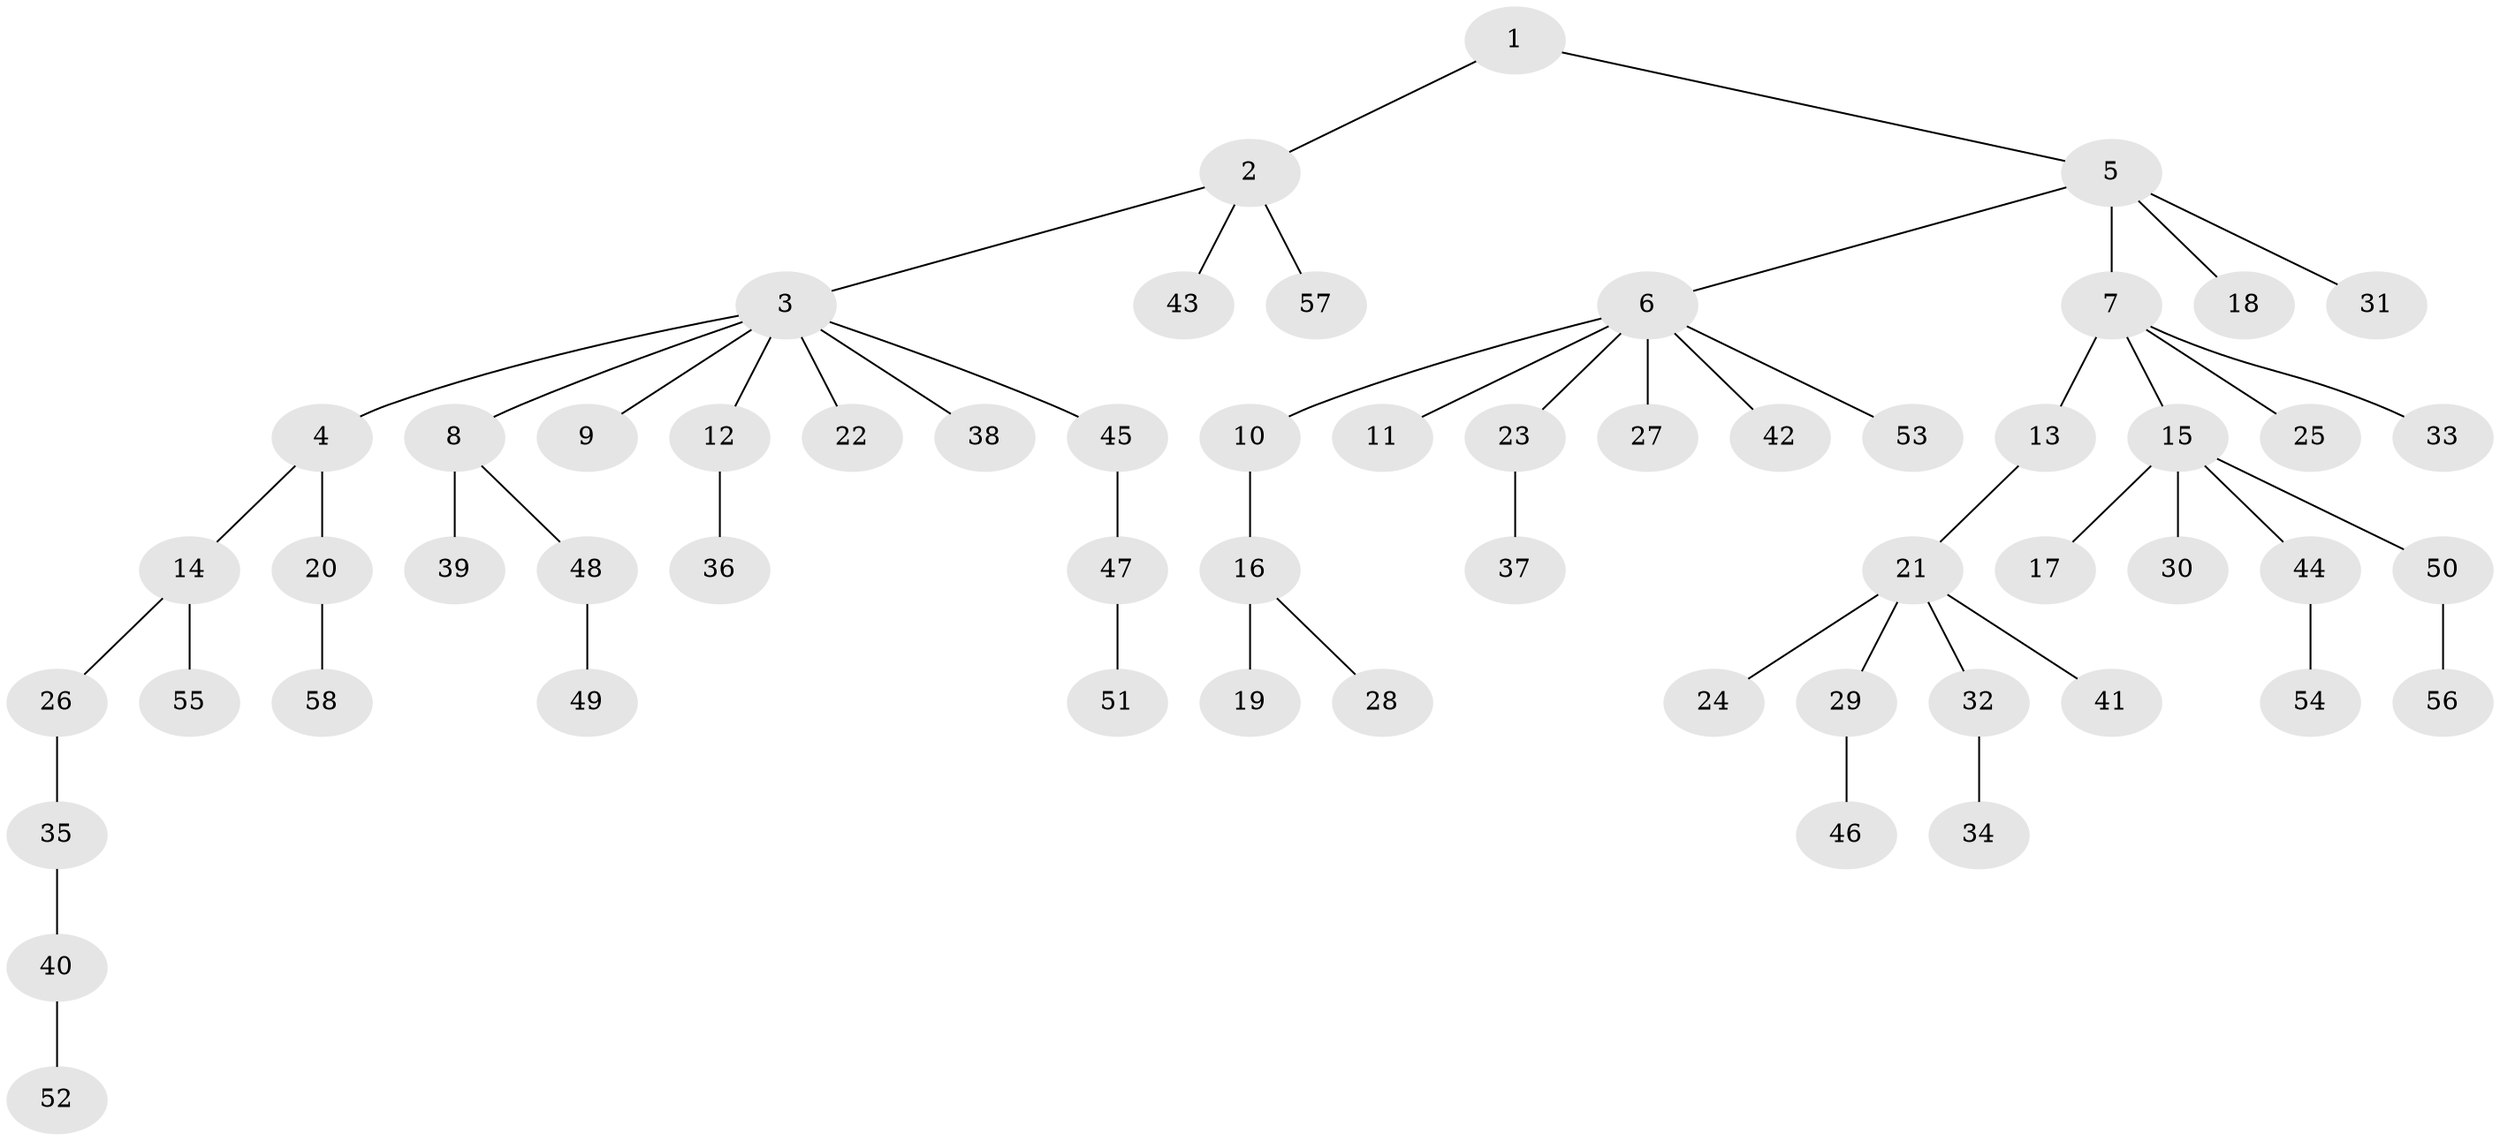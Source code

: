 // Generated by graph-tools (version 1.1) at 2025/26/03/09/25 03:26:27]
// undirected, 58 vertices, 57 edges
graph export_dot {
graph [start="1"]
  node [color=gray90,style=filled];
  1;
  2;
  3;
  4;
  5;
  6;
  7;
  8;
  9;
  10;
  11;
  12;
  13;
  14;
  15;
  16;
  17;
  18;
  19;
  20;
  21;
  22;
  23;
  24;
  25;
  26;
  27;
  28;
  29;
  30;
  31;
  32;
  33;
  34;
  35;
  36;
  37;
  38;
  39;
  40;
  41;
  42;
  43;
  44;
  45;
  46;
  47;
  48;
  49;
  50;
  51;
  52;
  53;
  54;
  55;
  56;
  57;
  58;
  1 -- 2;
  1 -- 5;
  2 -- 3;
  2 -- 43;
  2 -- 57;
  3 -- 4;
  3 -- 8;
  3 -- 9;
  3 -- 12;
  3 -- 22;
  3 -- 38;
  3 -- 45;
  4 -- 14;
  4 -- 20;
  5 -- 6;
  5 -- 7;
  5 -- 18;
  5 -- 31;
  6 -- 10;
  6 -- 11;
  6 -- 23;
  6 -- 27;
  6 -- 42;
  6 -- 53;
  7 -- 13;
  7 -- 15;
  7 -- 25;
  7 -- 33;
  8 -- 39;
  8 -- 48;
  10 -- 16;
  12 -- 36;
  13 -- 21;
  14 -- 26;
  14 -- 55;
  15 -- 17;
  15 -- 30;
  15 -- 44;
  15 -- 50;
  16 -- 19;
  16 -- 28;
  20 -- 58;
  21 -- 24;
  21 -- 29;
  21 -- 32;
  21 -- 41;
  23 -- 37;
  26 -- 35;
  29 -- 46;
  32 -- 34;
  35 -- 40;
  40 -- 52;
  44 -- 54;
  45 -- 47;
  47 -- 51;
  48 -- 49;
  50 -- 56;
}
